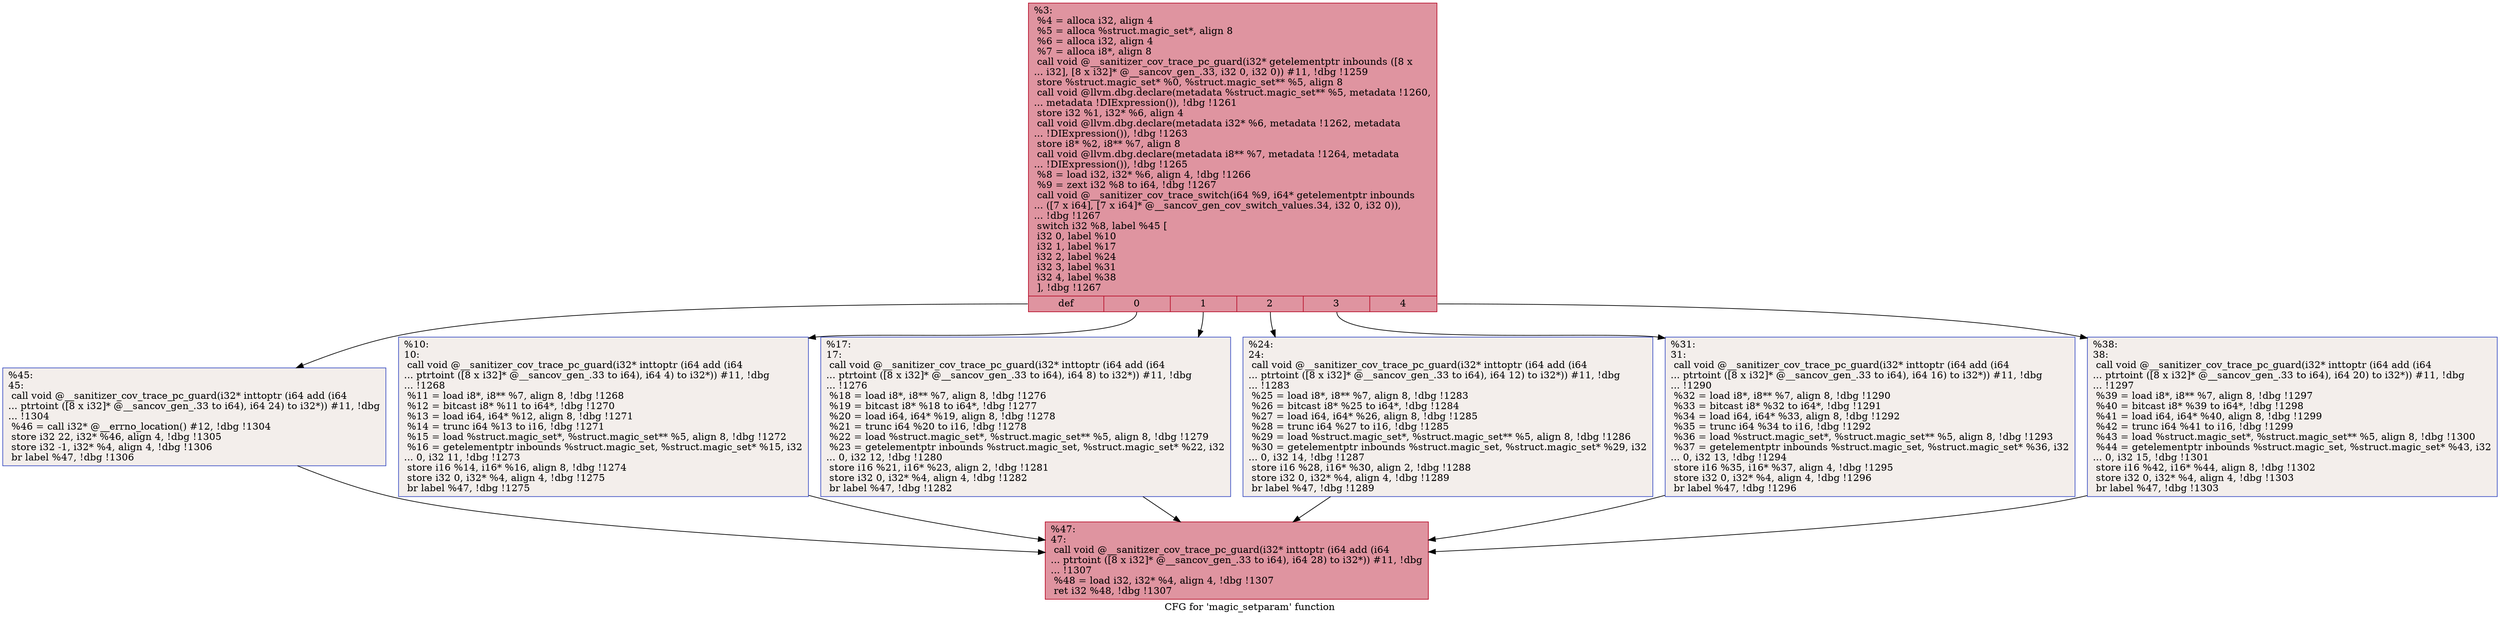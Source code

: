 digraph "CFG for 'magic_setparam' function" {
	label="CFG for 'magic_setparam' function";

	Node0x559c5c836c80 [shape=record,color="#b70d28ff", style=filled, fillcolor="#b70d2870",label="{%3:\l  %4 = alloca i32, align 4\l  %5 = alloca %struct.magic_set*, align 8\l  %6 = alloca i32, align 4\l  %7 = alloca i8*, align 8\l  call void @__sanitizer_cov_trace_pc_guard(i32* getelementptr inbounds ([8 x\l... i32], [8 x i32]* @__sancov_gen_.33, i32 0, i32 0)) #11, !dbg !1259\l  store %struct.magic_set* %0, %struct.magic_set** %5, align 8\l  call void @llvm.dbg.declare(metadata %struct.magic_set** %5, metadata !1260,\l... metadata !DIExpression()), !dbg !1261\l  store i32 %1, i32* %6, align 4\l  call void @llvm.dbg.declare(metadata i32* %6, metadata !1262, metadata\l... !DIExpression()), !dbg !1263\l  store i8* %2, i8** %7, align 8\l  call void @llvm.dbg.declare(metadata i8** %7, metadata !1264, metadata\l... !DIExpression()), !dbg !1265\l  %8 = load i32, i32* %6, align 4, !dbg !1266\l  %9 = zext i32 %8 to i64, !dbg !1267\l  call void @__sanitizer_cov_trace_switch(i64 %9, i64* getelementptr inbounds\l... ([7 x i64], [7 x i64]* @__sancov_gen_cov_switch_values.34, i32 0, i32 0)),\l... !dbg !1267\l  switch i32 %8, label %45 [\l    i32 0, label %10\l    i32 1, label %17\l    i32 2, label %24\l    i32 3, label %31\l    i32 4, label %38\l  ], !dbg !1267\l|{<s0>def|<s1>0|<s2>1|<s3>2|<s4>3|<s5>4}}"];
	Node0x559c5c836c80:s0 -> Node0x559c5c836e60;
	Node0x559c5c836c80:s1 -> Node0x559c5c836cd0;
	Node0x559c5c836c80:s2 -> Node0x559c5c836d20;
	Node0x559c5c836c80:s3 -> Node0x559c5c836d70;
	Node0x559c5c836c80:s4 -> Node0x559c5c836dc0;
	Node0x559c5c836c80:s5 -> Node0x559c5c836e10;
	Node0x559c5c836cd0 [shape=record,color="#3d50c3ff", style=filled, fillcolor="#e5d8d170",label="{%10:\l10:                                               \l  call void @__sanitizer_cov_trace_pc_guard(i32* inttoptr (i64 add (i64\l... ptrtoint ([8 x i32]* @__sancov_gen_.33 to i64), i64 4) to i32*)) #11, !dbg\l... !1268\l  %11 = load i8*, i8** %7, align 8, !dbg !1268\l  %12 = bitcast i8* %11 to i64*, !dbg !1270\l  %13 = load i64, i64* %12, align 8, !dbg !1271\l  %14 = trunc i64 %13 to i16, !dbg !1271\l  %15 = load %struct.magic_set*, %struct.magic_set** %5, align 8, !dbg !1272\l  %16 = getelementptr inbounds %struct.magic_set, %struct.magic_set* %15, i32\l... 0, i32 11, !dbg !1273\l  store i16 %14, i16* %16, align 8, !dbg !1274\l  store i32 0, i32* %4, align 4, !dbg !1275\l  br label %47, !dbg !1275\l}"];
	Node0x559c5c836cd0 -> Node0x559c5c836eb0;
	Node0x559c5c836d20 [shape=record,color="#3d50c3ff", style=filled, fillcolor="#e5d8d170",label="{%17:\l17:                                               \l  call void @__sanitizer_cov_trace_pc_guard(i32* inttoptr (i64 add (i64\l... ptrtoint ([8 x i32]* @__sancov_gen_.33 to i64), i64 8) to i32*)) #11, !dbg\l... !1276\l  %18 = load i8*, i8** %7, align 8, !dbg !1276\l  %19 = bitcast i8* %18 to i64*, !dbg !1277\l  %20 = load i64, i64* %19, align 8, !dbg !1278\l  %21 = trunc i64 %20 to i16, !dbg !1278\l  %22 = load %struct.magic_set*, %struct.magic_set** %5, align 8, !dbg !1279\l  %23 = getelementptr inbounds %struct.magic_set, %struct.magic_set* %22, i32\l... 0, i32 12, !dbg !1280\l  store i16 %21, i16* %23, align 2, !dbg !1281\l  store i32 0, i32* %4, align 4, !dbg !1282\l  br label %47, !dbg !1282\l}"];
	Node0x559c5c836d20 -> Node0x559c5c836eb0;
	Node0x559c5c836d70 [shape=record,color="#3d50c3ff", style=filled, fillcolor="#e5d8d170",label="{%24:\l24:                                               \l  call void @__sanitizer_cov_trace_pc_guard(i32* inttoptr (i64 add (i64\l... ptrtoint ([8 x i32]* @__sancov_gen_.33 to i64), i64 12) to i32*)) #11, !dbg\l... !1283\l  %25 = load i8*, i8** %7, align 8, !dbg !1283\l  %26 = bitcast i8* %25 to i64*, !dbg !1284\l  %27 = load i64, i64* %26, align 8, !dbg !1285\l  %28 = trunc i64 %27 to i16, !dbg !1285\l  %29 = load %struct.magic_set*, %struct.magic_set** %5, align 8, !dbg !1286\l  %30 = getelementptr inbounds %struct.magic_set, %struct.magic_set* %29, i32\l... 0, i32 14, !dbg !1287\l  store i16 %28, i16* %30, align 2, !dbg !1288\l  store i32 0, i32* %4, align 4, !dbg !1289\l  br label %47, !dbg !1289\l}"];
	Node0x559c5c836d70 -> Node0x559c5c836eb0;
	Node0x559c5c836dc0 [shape=record,color="#3d50c3ff", style=filled, fillcolor="#e5d8d170",label="{%31:\l31:                                               \l  call void @__sanitizer_cov_trace_pc_guard(i32* inttoptr (i64 add (i64\l... ptrtoint ([8 x i32]* @__sancov_gen_.33 to i64), i64 16) to i32*)) #11, !dbg\l... !1290\l  %32 = load i8*, i8** %7, align 8, !dbg !1290\l  %33 = bitcast i8* %32 to i64*, !dbg !1291\l  %34 = load i64, i64* %33, align 8, !dbg !1292\l  %35 = trunc i64 %34 to i16, !dbg !1292\l  %36 = load %struct.magic_set*, %struct.magic_set** %5, align 8, !dbg !1293\l  %37 = getelementptr inbounds %struct.magic_set, %struct.magic_set* %36, i32\l... 0, i32 13, !dbg !1294\l  store i16 %35, i16* %37, align 4, !dbg !1295\l  store i32 0, i32* %4, align 4, !dbg !1296\l  br label %47, !dbg !1296\l}"];
	Node0x559c5c836dc0 -> Node0x559c5c836eb0;
	Node0x559c5c836e10 [shape=record,color="#3d50c3ff", style=filled, fillcolor="#e5d8d170",label="{%38:\l38:                                               \l  call void @__sanitizer_cov_trace_pc_guard(i32* inttoptr (i64 add (i64\l... ptrtoint ([8 x i32]* @__sancov_gen_.33 to i64), i64 20) to i32*)) #11, !dbg\l... !1297\l  %39 = load i8*, i8** %7, align 8, !dbg !1297\l  %40 = bitcast i8* %39 to i64*, !dbg !1298\l  %41 = load i64, i64* %40, align 8, !dbg !1299\l  %42 = trunc i64 %41 to i16, !dbg !1299\l  %43 = load %struct.magic_set*, %struct.magic_set** %5, align 8, !dbg !1300\l  %44 = getelementptr inbounds %struct.magic_set, %struct.magic_set* %43, i32\l... 0, i32 15, !dbg !1301\l  store i16 %42, i16* %44, align 8, !dbg !1302\l  store i32 0, i32* %4, align 4, !dbg !1303\l  br label %47, !dbg !1303\l}"];
	Node0x559c5c836e10 -> Node0x559c5c836eb0;
	Node0x559c5c836e60 [shape=record,color="#3d50c3ff", style=filled, fillcolor="#e5d8d170",label="{%45:\l45:                                               \l  call void @__sanitizer_cov_trace_pc_guard(i32* inttoptr (i64 add (i64\l... ptrtoint ([8 x i32]* @__sancov_gen_.33 to i64), i64 24) to i32*)) #11, !dbg\l... !1304\l  %46 = call i32* @__errno_location() #12, !dbg !1304\l  store i32 22, i32* %46, align 4, !dbg !1305\l  store i32 -1, i32* %4, align 4, !dbg !1306\l  br label %47, !dbg !1306\l}"];
	Node0x559c5c836e60 -> Node0x559c5c836eb0;
	Node0x559c5c836eb0 [shape=record,color="#b70d28ff", style=filled, fillcolor="#b70d2870",label="{%47:\l47:                                               \l  call void @__sanitizer_cov_trace_pc_guard(i32* inttoptr (i64 add (i64\l... ptrtoint ([8 x i32]* @__sancov_gen_.33 to i64), i64 28) to i32*)) #11, !dbg\l... !1307\l  %48 = load i32, i32* %4, align 4, !dbg !1307\l  ret i32 %48, !dbg !1307\l}"];
}
